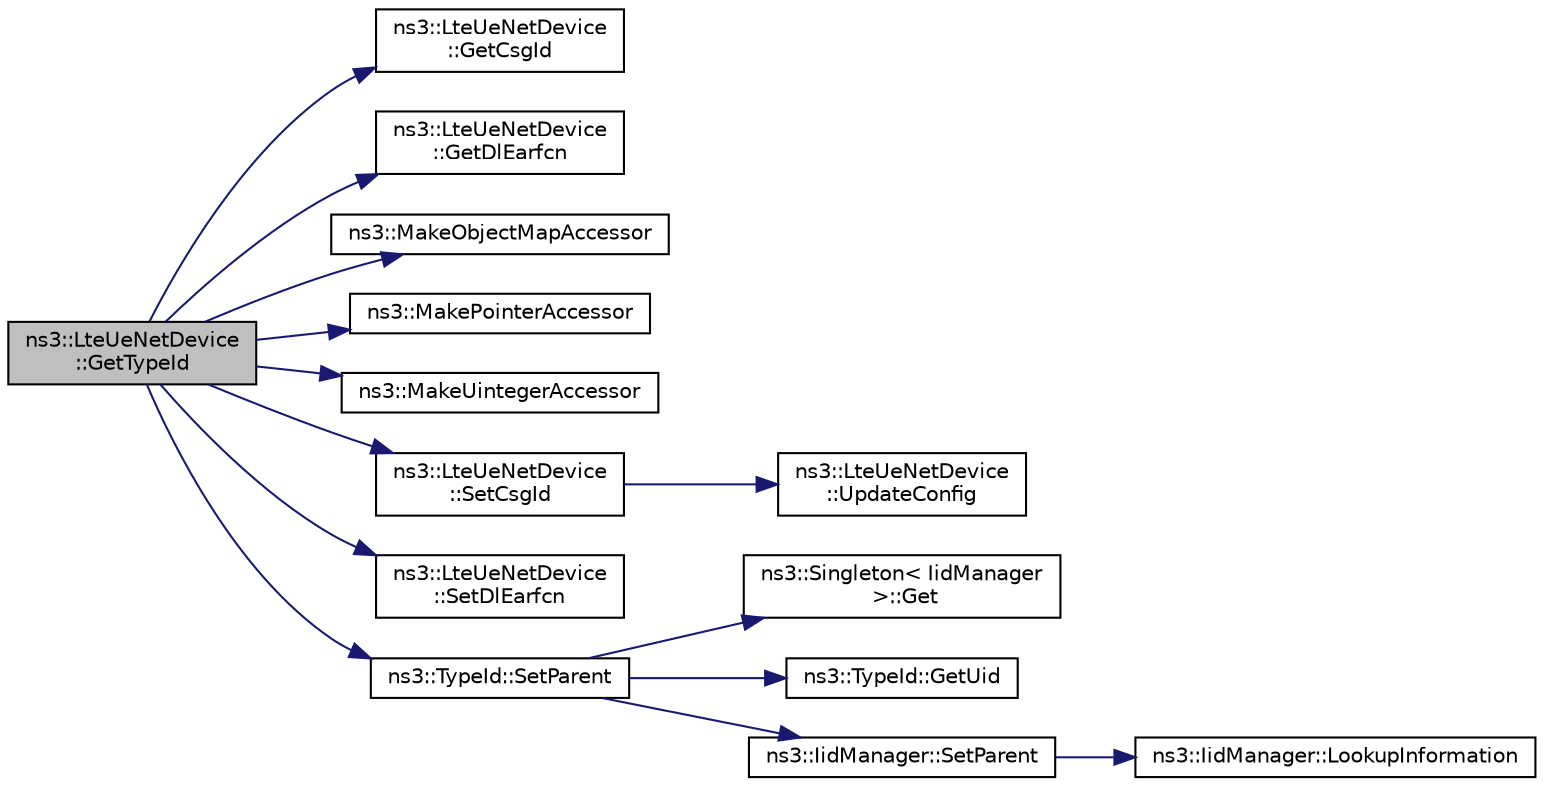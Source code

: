 digraph "ns3::LteUeNetDevice::GetTypeId"
{
 // LATEX_PDF_SIZE
  edge [fontname="Helvetica",fontsize="10",labelfontname="Helvetica",labelfontsize="10"];
  node [fontname="Helvetica",fontsize="10",shape=record];
  rankdir="LR";
  Node1 [label="ns3::LteUeNetDevice\l::GetTypeId",height=0.2,width=0.4,color="black", fillcolor="grey75", style="filled", fontcolor="black",tooltip="Get the type ID."];
  Node1 -> Node2 [color="midnightblue",fontsize="10",style="solid",fontname="Helvetica"];
  Node2 [label="ns3::LteUeNetDevice\l::GetCsgId",height=0.2,width=0.4,color="black", fillcolor="white", style="filled",URL="$classns3_1_1_lte_ue_net_device.html#ae35303ccc18c47477123a490f7c83d41",tooltip="Returns the CSG ID the UE is currently a member of."];
  Node1 -> Node3 [color="midnightblue",fontsize="10",style="solid",fontname="Helvetica"];
  Node3 [label="ns3::LteUeNetDevice\l::GetDlEarfcn",height=0.2,width=0.4,color="black", fillcolor="white", style="filled",URL="$classns3_1_1_lte_ue_net_device.html#adcf2690def10af7f0cdc1e35685be2db",tooltip=" "];
  Node1 -> Node4 [color="midnightblue",fontsize="10",style="solid",fontname="Helvetica"];
  Node4 [label="ns3::MakeObjectMapAccessor",height=0.2,width=0.4,color="black", fillcolor="white", style="filled",URL="$group__attribute___object_map.html#gacfdf708e388c66beea68eb5ecdcb7456",tooltip="MakeAccessorHelper implementation for ObjectVector."];
  Node1 -> Node5 [color="midnightblue",fontsize="10",style="solid",fontname="Helvetica"];
  Node5 [label="ns3::MakePointerAccessor",height=0.2,width=0.4,color="black", fillcolor="white", style="filled",URL="$group__attribute___pointer.html#ga78da89439a8813ee28fb5311bcbb38ca",tooltip="Create an AttributeAccessor for a class data member, or a lone class get functor or set method."];
  Node1 -> Node6 [color="midnightblue",fontsize="10",style="solid",fontname="Helvetica"];
  Node6 [label="ns3::MakeUintegerAccessor",height=0.2,width=0.4,color="black", fillcolor="white", style="filled",URL="$group__attribute___uinteger.html#gab877334ef73a924b42b65179d87d7244",tooltip="Create an AttributeAccessor for a class data member, or a lone class get functor or set method."];
  Node1 -> Node7 [color="midnightblue",fontsize="10",style="solid",fontname="Helvetica"];
  Node7 [label="ns3::LteUeNetDevice\l::SetCsgId",height=0.2,width=0.4,color="black", fillcolor="white", style="filled",URL="$classns3_1_1_lte_ue_net_device.html#a96e1a8cb85a7bd42dfce4f439a4295b2",tooltip="Enlist the UE device as a member of a particular CSG."];
  Node7 -> Node8 [color="midnightblue",fontsize="10",style="solid",fontname="Helvetica"];
  Node8 [label="ns3::LteUeNetDevice\l::UpdateConfig",height=0.2,width=0.4,color="black", fillcolor="white", style="filled",URL="$classns3_1_1_lte_ue_net_device.html#a4b52e9dbdfbd9deba82c2700d814e114",tooltip="Propagate attributes and configuration to sub-modules."];
  Node1 -> Node9 [color="midnightblue",fontsize="10",style="solid",fontname="Helvetica"];
  Node9 [label="ns3::LteUeNetDevice\l::SetDlEarfcn",height=0.2,width=0.4,color="black", fillcolor="white", style="filled",URL="$classns3_1_1_lte_ue_net_device.html#ab1b5b029ef70f1b71dc0cc7d5758b3b2",tooltip=" "];
  Node1 -> Node10 [color="midnightblue",fontsize="10",style="solid",fontname="Helvetica"];
  Node10 [label="ns3::TypeId::SetParent",height=0.2,width=0.4,color="black", fillcolor="white", style="filled",URL="$classns3_1_1_type_id.html#abaaca67ab7d2471067e7c275df0f7309",tooltip="Set the parent TypeId."];
  Node10 -> Node11 [color="midnightblue",fontsize="10",style="solid",fontname="Helvetica"];
  Node11 [label="ns3::Singleton\< IidManager\l \>::Get",height=0.2,width=0.4,color="black", fillcolor="white", style="filled",URL="$classns3_1_1_singleton.html#a80a2cd3c25a27ea72add7a9f7a141ffa",tooltip="Get a pointer to the singleton instance."];
  Node10 -> Node12 [color="midnightblue",fontsize="10",style="solid",fontname="Helvetica"];
  Node12 [label="ns3::TypeId::GetUid",height=0.2,width=0.4,color="black", fillcolor="white", style="filled",URL="$classns3_1_1_type_id.html#a429535085325d6f926724771446d9047",tooltip="Get the internal id of this TypeId."];
  Node10 -> Node13 [color="midnightblue",fontsize="10",style="solid",fontname="Helvetica"];
  Node13 [label="ns3::IidManager::SetParent",height=0.2,width=0.4,color="black", fillcolor="white", style="filled",URL="$classns3_1_1_iid_manager.html#a4042931260554c907699367b6811426f",tooltip="Set the parent of a type id."];
  Node13 -> Node14 [color="midnightblue",fontsize="10",style="solid",fontname="Helvetica"];
  Node14 [label="ns3::IidManager::LookupInformation",height=0.2,width=0.4,color="black", fillcolor="white", style="filled",URL="$classns3_1_1_iid_manager.html#a84af06b798b21fa700469a3ac5f65f3f",tooltip="Retrieve the information record for a type."];
}
